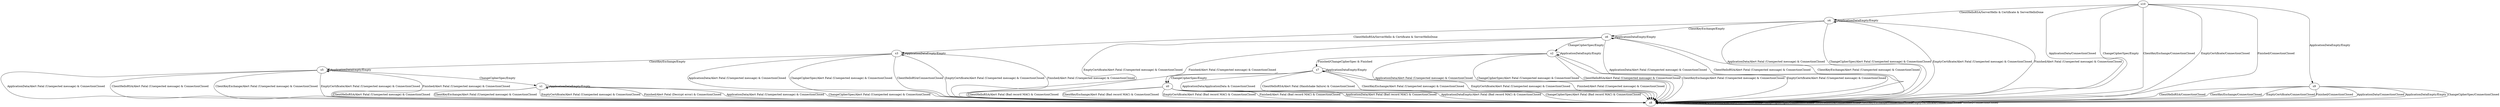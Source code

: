 digraph {
__start0 [label="" shape="none"];
__start0 -> s0;
s10
s0
s1
s2
s3
s4
s5
s6
s7
s8
s9
s10 -> s8 [label="ApplicationData/ConnectionClosed"]
s10 -> s9 [label="ApplicationDataEmpty/Empty"]
s10 -> s8 [label="ChangeCipherSpec/Empty"]
s10 -> s4 [label="ClientHelloRSA/ServerHello & Certificate & ServerHelloDone"]
s10 -> s8 [label="ClientKeyExchange/ConnectionClosed"]
s10 -> s8 [label="EmptyCertificate/ConnectionClosed"]
s10 -> s8 [label="Finished/ConnectionClosed"]
s0 -> s8 [label="ApplicationData/Alert Fatal (Bad record MAC) & ConnectionClosed"]
s0 -> s8 [label="ApplicationDataEmpty/Alert Fatal (Bad record MAC) & ConnectionClosed"]
s0 -> s8 [label="ChangeCipherSpec/Alert Fatal (Bad record MAC) & ConnectionClosed"]
s0 -> s8 [label="ClientHelloRSA/Alert Fatal (Bad record MAC) & ConnectionClosed"]
s0 -> s8 [label="ClientKeyExchange/Alert Fatal (Bad record MAC) & ConnectionClosed"]
s0 -> s8 [label="EmptyCertificate/Alert Fatal (Bad record MAC) & ConnectionClosed"]
s0 -> s8 [label="Finished/Alert Fatal (Bad record MAC) & ConnectionClosed"]
s1 -> s8 [label="ApplicationData/Alert Fatal (Unexpected message) & ConnectionClosed"]
s1 -> s1 [label="ApplicationDataEmpty/Empty"]
s1 -> s8 [label="ChangeCipherSpec/Alert Fatal (Unexpected message) & ConnectionClosed"]
s1 -> s8 [label="ClientHelloRSA/Alert Fatal (Unexpected message) & ConnectionClosed"]
s1 -> s8 [label="ClientKeyExchange/Alert Fatal (Unexpected message) & ConnectionClosed"]
s1 -> s8 [label="EmptyCertificate/Alert Fatal (Unexpected message) & ConnectionClosed"]
s1 -> s8 [label="Finished/Alert Fatal (Decrypt error) & ConnectionClosed"]
s2 -> s8 [label="ApplicationData/Alert Fatal (Unexpected message) & ConnectionClosed"]
s2 -> s2 [label="ApplicationDataEmpty/Empty"]
s2 -> s8 [label="ChangeCipherSpec/Alert Fatal (Unexpected message) & ConnectionClosed"]
s2 -> s8 [label="ClientHelloRSA/Alert Fatal (Unexpected message) & ConnectionClosed"]
s2 -> s8 [label="ClientKeyExchange/Alert Fatal (Unexpected message) & ConnectionClosed"]
s2 -> s8 [label="EmptyCertificate/Alert Fatal (Unexpected message) & ConnectionClosed"]
s2 -> s7 [label="Finished/ChangeCipherSpec & Finished"]
s3 -> s8 [label="ApplicationData/Alert Fatal (Unexpected message) & ConnectionClosed"]
s3 -> s3 [label="ApplicationDataEmpty/Empty"]
s3 -> s8 [label="ChangeCipherSpec/Alert Fatal (Unexpected message) & ConnectionClosed"]
s3 -> s8 [label="ClientHelloRSA/ConnectionClosed"]
s3 -> s5 [label="ClientKeyExchange/Empty"]
s3 -> s8 [label="EmptyCertificate/Alert Fatal (Unexpected message) & ConnectionClosed"]
s3 -> s8 [label="Finished/Alert Fatal (Unexpected message) & ConnectionClosed"]
s4 -> s8 [label="ApplicationData/Alert Fatal (Unexpected message) & ConnectionClosed"]
s4 -> s4 [label="ApplicationDataEmpty/Empty"]
s4 -> s8 [label="ChangeCipherSpec/Alert Fatal (Unexpected message) & ConnectionClosed"]
s4 -> s3 [label="ClientHelloRSA/ServerHello & Certificate & ServerHelloDone"]
s4 -> s6 [label="ClientKeyExchange/Empty"]
s4 -> s8 [label="EmptyCertificate/Alert Fatal (Unexpected message) & ConnectionClosed"]
s4 -> s8 [label="Finished/Alert Fatal (Unexpected message) & ConnectionClosed"]
s5 -> s8 [label="ApplicationData/Alert Fatal (Unexpected message) & ConnectionClosed"]
s5 -> s5 [label="ApplicationDataEmpty/Empty"]
s5 -> s1 [label="ChangeCipherSpec/Empty"]
s5 -> s8 [label="ClientHelloRSA/Alert Fatal (Unexpected message) & ConnectionClosed"]
s5 -> s8 [label="ClientKeyExchange/Alert Fatal (Unexpected message) & ConnectionClosed"]
s5 -> s8 [label="EmptyCertificate/Alert Fatal (Unexpected message) & ConnectionClosed"]
s5 -> s8 [label="Finished/Alert Fatal (Unexpected message) & ConnectionClosed"]
s6 -> s8 [label="ApplicationData/Alert Fatal (Unexpected message) & ConnectionClosed"]
s6 -> s6 [label="ApplicationDataEmpty/Empty"]
s6 -> s2 [label="ChangeCipherSpec/Empty"]
s6 -> s8 [label="ClientHelloRSA/Alert Fatal (Unexpected message) & ConnectionClosed"]
s6 -> s8 [label="ClientKeyExchange/Alert Fatal (Unexpected message) & ConnectionClosed"]
s6 -> s8 [label="EmptyCertificate/Alert Fatal (Unexpected message) & ConnectionClosed"]
s6 -> s8 [label="Finished/Alert Fatal (Unexpected message) & ConnectionClosed"]
s7 -> s8 [label="ApplicationData/ApplicationData & ConnectionClosed"]
s7 -> s7 [label="ApplicationDataEmpty/Empty"]
s7 -> s0 [label="ChangeCipherSpec/Empty"]
s7 -> s8 [label="ClientHelloRSA/Alert Fatal (Handshake failure) & ConnectionClosed"]
s7 -> s8 [label="ClientKeyExchange/Alert Fatal (Unexpected message) & ConnectionClosed"]
s7 -> s8 [label="EmptyCertificate/Alert Fatal (Unexpected message) & ConnectionClosed"]
s7 -> s8 [label="Finished/Alert Fatal (Unexpected message) & ConnectionClosed"]
s8 -> s8 [label="ApplicationData/ConnectionClosed"]
s8 -> s8 [label="ApplicationDataEmpty/ConnectionClosed"]
s8 -> s8 [label="ChangeCipherSpec/ConnectionClosed"]
s8 -> s8 [label="ClientHelloRSA/ConnectionClosed"]
s8 -> s8 [label="ClientKeyExchange/ConnectionClosed"]
s8 -> s8 [label="EmptyCertificate/ConnectionClosed"]
s8 -> s8 [label="Finished/ConnectionClosed"]
s9 -> s8 [label="ApplicationData/ConnectionClosed"]
s9 -> s8 [label="ApplicationDataEmpty/Empty"]
s9 -> s8 [label="ChangeCipherSpec/ConnectionClosed"]
s9 -> s8 [label="ClientHelloRSA/ConnectionClosed"]
s9 -> s8 [label="ClientKeyExchange/ConnectionClosed"]
s9 -> s8 [label="EmptyCertificate/ConnectionClosed"]
s9 -> s8 [label="Finished/ConnectionClosed"]
}
